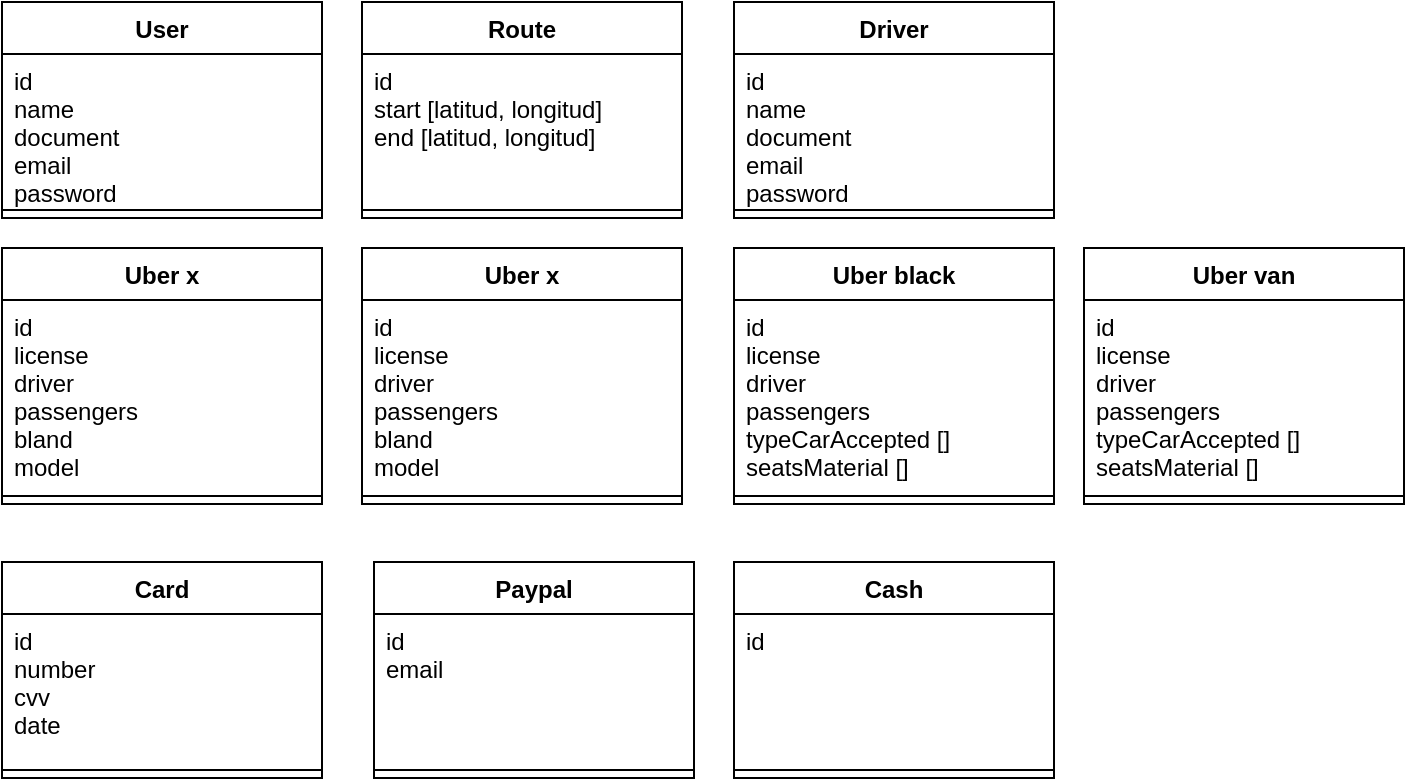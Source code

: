 <mxfile version="17.1.2" type="github" pages="3">
  <diagram id="g6jsP2fANJ_VSkBxAyUR" name="Page-1">
    <mxGraphModel dx="1038" dy="615" grid="1" gridSize="10" guides="1" tooltips="1" connect="1" arrows="1" fold="1" page="1" pageScale="1" pageWidth="827" pageHeight="1169" math="0" shadow="0">
      <root>
        <mxCell id="0" />
        <mxCell id="1" parent="0" />
        <mxCell id="Hm8uNRe0Ofmoa-1wEduN-1" value="User" style="swimlane;fontStyle=1;align=center;verticalAlign=top;childLayout=stackLayout;horizontal=1;startSize=26;horizontalStack=0;resizeParent=1;resizeParentMax=0;resizeLast=0;collapsible=1;marginBottom=0;" parent="1" vertex="1">
          <mxGeometry x="20" y="20" width="160" height="108" as="geometry" />
        </mxCell>
        <object label="id&#xa;name&#xa;document&#xa;email&#xa;password" id="Hm8uNRe0Ofmoa-1wEduN-2">
          <mxCell style="text;strokeColor=none;fillColor=none;align=left;verticalAlign=top;spacingLeft=4;spacingRight=4;overflow=hidden;rotatable=0;points=[[0,0.5],[1,0.5]];portConstraint=eastwest;" parent="Hm8uNRe0Ofmoa-1wEduN-1" vertex="1">
            <mxGeometry y="26" width="160" height="74" as="geometry" />
          </mxCell>
        </object>
        <mxCell id="Hm8uNRe0Ofmoa-1wEduN-3" value="" style="line;strokeWidth=1;fillColor=none;align=left;verticalAlign=middle;spacingTop=-1;spacingLeft=3;spacingRight=3;rotatable=0;labelPosition=right;points=[];portConstraint=eastwest;" parent="Hm8uNRe0Ofmoa-1wEduN-1" vertex="1">
          <mxGeometry y="100" width="160" height="8" as="geometry" />
        </mxCell>
        <mxCell id="Hm8uNRe0Ofmoa-1wEduN-5" value="Route" style="swimlane;fontStyle=1;align=center;verticalAlign=top;childLayout=stackLayout;horizontal=1;startSize=26;horizontalStack=0;resizeParent=1;resizeParentMax=0;resizeLast=0;collapsible=1;marginBottom=0;" parent="1" vertex="1">
          <mxGeometry x="200" y="20" width="160" height="108" as="geometry" />
        </mxCell>
        <object label="id&#xa;start [latitud, longitud]&#xa;end [latitud, longitud]" id="Hm8uNRe0Ofmoa-1wEduN-6">
          <mxCell style="text;strokeColor=none;fillColor=none;align=left;verticalAlign=top;spacingLeft=4;spacingRight=4;overflow=hidden;rotatable=0;points=[[0,0.5],[1,0.5]];portConstraint=eastwest;" parent="Hm8uNRe0Ofmoa-1wEduN-5" vertex="1">
            <mxGeometry y="26" width="160" height="74" as="geometry" />
          </mxCell>
        </object>
        <mxCell id="Hm8uNRe0Ofmoa-1wEduN-7" value="" style="line;strokeWidth=1;fillColor=none;align=left;verticalAlign=middle;spacingTop=-1;spacingLeft=3;spacingRight=3;rotatable=0;labelPosition=right;points=[];portConstraint=eastwest;" parent="Hm8uNRe0Ofmoa-1wEduN-5" vertex="1">
          <mxGeometry y="100" width="160" height="8" as="geometry" />
        </mxCell>
        <mxCell id="Hm8uNRe0Ofmoa-1wEduN-8" value="Driver" style="swimlane;fontStyle=1;align=center;verticalAlign=top;childLayout=stackLayout;horizontal=1;startSize=26;horizontalStack=0;resizeParent=1;resizeParentMax=0;resizeLast=0;collapsible=1;marginBottom=0;" parent="1" vertex="1">
          <mxGeometry x="386" y="20" width="160" height="108" as="geometry" />
        </mxCell>
        <object label="id&#xa;name&#xa;document&#xa;email&#xa;password" id="Hm8uNRe0Ofmoa-1wEduN-9">
          <mxCell style="text;strokeColor=none;fillColor=none;align=left;verticalAlign=top;spacingLeft=4;spacingRight=4;overflow=hidden;rotatable=0;points=[[0,0.5],[1,0.5]];portConstraint=eastwest;" parent="Hm8uNRe0Ofmoa-1wEduN-8" vertex="1">
            <mxGeometry y="26" width="160" height="74" as="geometry" />
          </mxCell>
        </object>
        <mxCell id="Hm8uNRe0Ofmoa-1wEduN-10" value="" style="line;strokeWidth=1;fillColor=none;align=left;verticalAlign=middle;spacingTop=-1;spacingLeft=3;spacingRight=3;rotatable=0;labelPosition=right;points=[];portConstraint=eastwest;" parent="Hm8uNRe0Ofmoa-1wEduN-8" vertex="1">
          <mxGeometry y="100" width="160" height="8" as="geometry" />
        </mxCell>
        <mxCell id="Hm8uNRe0Ofmoa-1wEduN-11" value="Uber x" style="swimlane;fontStyle=1;align=center;verticalAlign=top;childLayout=stackLayout;horizontal=1;startSize=26;horizontalStack=0;resizeParent=1;resizeParentMax=0;resizeLast=0;collapsible=1;marginBottom=0;" parent="1" vertex="1">
          <mxGeometry x="20" y="143" width="160" height="128" as="geometry" />
        </mxCell>
        <object label="id &#xa;license&#xa;driver&#xa;passengers&#xa;bland&#xa;model" id="Hm8uNRe0Ofmoa-1wEduN-12">
          <mxCell style="text;strokeColor=none;fillColor=none;align=left;verticalAlign=top;spacingLeft=4;spacingRight=4;overflow=hidden;rotatable=0;points=[[0,0.5],[1,0.5]];portConstraint=eastwest;" parent="Hm8uNRe0Ofmoa-1wEduN-11" vertex="1">
            <mxGeometry y="26" width="160" height="94" as="geometry" />
          </mxCell>
        </object>
        <mxCell id="Hm8uNRe0Ofmoa-1wEduN-13" value="" style="line;strokeWidth=1;fillColor=none;align=left;verticalAlign=middle;spacingTop=-1;spacingLeft=3;spacingRight=3;rotatable=0;labelPosition=right;points=[];portConstraint=eastwest;" parent="Hm8uNRe0Ofmoa-1wEduN-11" vertex="1">
          <mxGeometry y="120" width="160" height="8" as="geometry" />
        </mxCell>
        <mxCell id="Hm8uNRe0Ofmoa-1wEduN-14" value="Uber x" style="swimlane;fontStyle=1;align=center;verticalAlign=top;childLayout=stackLayout;horizontal=1;startSize=26;horizontalStack=0;resizeParent=1;resizeParentMax=0;resizeLast=0;collapsible=1;marginBottom=0;" parent="1" vertex="1">
          <mxGeometry x="200" y="143" width="160" height="128" as="geometry" />
        </mxCell>
        <object label="id &#xa;license&#xa;driver&#xa;passengers&#xa;bland&#xa;model" id="Hm8uNRe0Ofmoa-1wEduN-15">
          <mxCell style="text;strokeColor=none;fillColor=none;align=left;verticalAlign=top;spacingLeft=4;spacingRight=4;overflow=hidden;rotatable=0;points=[[0,0.5],[1,0.5]];portConstraint=eastwest;" parent="Hm8uNRe0Ofmoa-1wEduN-14" vertex="1">
            <mxGeometry y="26" width="160" height="94" as="geometry" />
          </mxCell>
        </object>
        <mxCell id="Hm8uNRe0Ofmoa-1wEduN-16" value="" style="line;strokeWidth=1;fillColor=none;align=left;verticalAlign=middle;spacingTop=-1;spacingLeft=3;spacingRight=3;rotatable=0;labelPosition=right;points=[];portConstraint=eastwest;" parent="Hm8uNRe0Ofmoa-1wEduN-14" vertex="1">
          <mxGeometry y="120" width="160" height="8" as="geometry" />
        </mxCell>
        <mxCell id="Hm8uNRe0Ofmoa-1wEduN-17" value="Uber black" style="swimlane;fontStyle=1;align=center;verticalAlign=top;childLayout=stackLayout;horizontal=1;startSize=26;horizontalStack=0;resizeParent=1;resizeParentMax=0;resizeLast=0;collapsible=1;marginBottom=0;" parent="1" vertex="1">
          <mxGeometry x="386" y="143" width="160" height="128" as="geometry" />
        </mxCell>
        <object label="id &#xa;license&#xa;driver&#xa;passengers&#xa;typeCarAccepted []&#xa;seatsMaterial []" id="Hm8uNRe0Ofmoa-1wEduN-18">
          <mxCell style="text;strokeColor=none;fillColor=none;align=left;verticalAlign=top;spacingLeft=4;spacingRight=4;overflow=hidden;rotatable=0;points=[[0,0.5],[1,0.5]];portConstraint=eastwest;" parent="Hm8uNRe0Ofmoa-1wEduN-17" vertex="1">
            <mxGeometry y="26" width="160" height="94" as="geometry" />
          </mxCell>
        </object>
        <mxCell id="Hm8uNRe0Ofmoa-1wEduN-19" value="" style="line;strokeWidth=1;fillColor=none;align=left;verticalAlign=middle;spacingTop=-1;spacingLeft=3;spacingRight=3;rotatable=0;labelPosition=right;points=[];portConstraint=eastwest;" parent="Hm8uNRe0Ofmoa-1wEduN-17" vertex="1">
          <mxGeometry y="120" width="160" height="8" as="geometry" />
        </mxCell>
        <mxCell id="Hm8uNRe0Ofmoa-1wEduN-20" value="Uber van" style="swimlane;fontStyle=1;align=center;verticalAlign=top;childLayout=stackLayout;horizontal=1;startSize=26;horizontalStack=0;resizeParent=1;resizeParentMax=0;resizeLast=0;collapsible=1;marginBottom=0;" parent="1" vertex="1">
          <mxGeometry x="561" y="143" width="160" height="128" as="geometry" />
        </mxCell>
        <object label="id &#xa;license&#xa;driver&#xa;passengers&#xa;typeCarAccepted []&#xa;seatsMaterial []" id="Hm8uNRe0Ofmoa-1wEduN-21">
          <mxCell style="text;strokeColor=none;fillColor=none;align=left;verticalAlign=top;spacingLeft=4;spacingRight=4;overflow=hidden;rotatable=0;points=[[0,0.5],[1,0.5]];portConstraint=eastwest;" parent="Hm8uNRe0Ofmoa-1wEduN-20" vertex="1">
            <mxGeometry y="26" width="160" height="94" as="geometry" />
          </mxCell>
        </object>
        <mxCell id="Hm8uNRe0Ofmoa-1wEduN-22" value="" style="line;strokeWidth=1;fillColor=none;align=left;verticalAlign=middle;spacingTop=-1;spacingLeft=3;spacingRight=3;rotatable=0;labelPosition=right;points=[];portConstraint=eastwest;" parent="Hm8uNRe0Ofmoa-1wEduN-20" vertex="1">
          <mxGeometry y="120" width="160" height="8" as="geometry" />
        </mxCell>
        <mxCell id="Hm8uNRe0Ofmoa-1wEduN-23" value="Card" style="swimlane;fontStyle=1;align=center;verticalAlign=top;childLayout=stackLayout;horizontal=1;startSize=26;horizontalStack=0;resizeParent=1;resizeParentMax=0;resizeLast=0;collapsible=1;marginBottom=0;" parent="1" vertex="1">
          <mxGeometry x="20" y="300" width="160" height="108" as="geometry" />
        </mxCell>
        <object label="id&#xa;number&#xa;cvv&#xa;date" id="Hm8uNRe0Ofmoa-1wEduN-24">
          <mxCell style="text;strokeColor=none;fillColor=none;align=left;verticalAlign=top;spacingLeft=4;spacingRight=4;overflow=hidden;rotatable=0;points=[[0,0.5],[1,0.5]];portConstraint=eastwest;" parent="Hm8uNRe0Ofmoa-1wEduN-23" vertex="1">
            <mxGeometry y="26" width="160" height="74" as="geometry" />
          </mxCell>
        </object>
        <mxCell id="Hm8uNRe0Ofmoa-1wEduN-25" value="" style="line;strokeWidth=1;fillColor=none;align=left;verticalAlign=middle;spacingTop=-1;spacingLeft=3;spacingRight=3;rotatable=0;labelPosition=right;points=[];portConstraint=eastwest;" parent="Hm8uNRe0Ofmoa-1wEduN-23" vertex="1">
          <mxGeometry y="100" width="160" height="8" as="geometry" />
        </mxCell>
        <mxCell id="Hm8uNRe0Ofmoa-1wEduN-27" value="Paypal" style="swimlane;fontStyle=1;align=center;verticalAlign=top;childLayout=stackLayout;horizontal=1;startSize=26;horizontalStack=0;resizeParent=1;resizeParentMax=0;resizeLast=0;collapsible=1;marginBottom=0;" parent="1" vertex="1">
          <mxGeometry x="206" y="300" width="160" height="108" as="geometry" />
        </mxCell>
        <object label="id&#xa;email" id="Hm8uNRe0Ofmoa-1wEduN-28">
          <mxCell style="text;strokeColor=none;fillColor=none;align=left;verticalAlign=top;spacingLeft=4;spacingRight=4;overflow=hidden;rotatable=0;points=[[0,0.5],[1,0.5]];portConstraint=eastwest;" parent="Hm8uNRe0Ofmoa-1wEduN-27" vertex="1">
            <mxGeometry y="26" width="160" height="74" as="geometry" />
          </mxCell>
        </object>
        <mxCell id="Hm8uNRe0Ofmoa-1wEduN-29" value="" style="line;strokeWidth=1;fillColor=none;align=left;verticalAlign=middle;spacingTop=-1;spacingLeft=3;spacingRight=3;rotatable=0;labelPosition=right;points=[];portConstraint=eastwest;" parent="Hm8uNRe0Ofmoa-1wEduN-27" vertex="1">
          <mxGeometry y="100" width="160" height="8" as="geometry" />
        </mxCell>
        <mxCell id="Hm8uNRe0Ofmoa-1wEduN-30" value="Cash" style="swimlane;fontStyle=1;align=center;verticalAlign=top;childLayout=stackLayout;horizontal=1;startSize=26;horizontalStack=0;resizeParent=1;resizeParentMax=0;resizeLast=0;collapsible=1;marginBottom=0;" parent="1" vertex="1">
          <mxGeometry x="386" y="300" width="160" height="108" as="geometry" />
        </mxCell>
        <object label="id" id="Hm8uNRe0Ofmoa-1wEduN-31">
          <mxCell style="text;strokeColor=none;fillColor=none;align=left;verticalAlign=top;spacingLeft=4;spacingRight=4;overflow=hidden;rotatable=0;points=[[0,0.5],[1,0.5]];portConstraint=eastwest;" parent="Hm8uNRe0Ofmoa-1wEduN-30" vertex="1">
            <mxGeometry y="26" width="160" height="74" as="geometry" />
          </mxCell>
        </object>
        <mxCell id="Hm8uNRe0Ofmoa-1wEduN-32" value="" style="line;strokeWidth=1;fillColor=none;align=left;verticalAlign=middle;spacingTop=-1;spacingLeft=3;spacingRight=3;rotatable=0;labelPosition=right;points=[];portConstraint=eastwest;" parent="Hm8uNRe0Ofmoa-1wEduN-30" vertex="1">
          <mxGeometry y="100" width="160" height="8" as="geometry" />
        </mxCell>
      </root>
    </mxGraphModel>
  </diagram>
  <diagram id="G-alaTa3-VPciDacD6ql" name="Page-2">
    <mxGraphModel dx="1038" dy="615" grid="1" gridSize="10" guides="1" tooltips="1" connect="1" arrows="1" fold="1" page="1" pageScale="1" pageWidth="827" pageHeight="1169" math="0" shadow="0">
      <root>
        <mxCell id="3gL-vqCLsnSrWJbsjZxb-0" />
        <mxCell id="3gL-vqCLsnSrWJbsjZxb-1" parent="3gL-vqCLsnSrWJbsjZxb-0" />
        <mxCell id="jlFyDFu950l_Zf1lbYaP-12" style="edgeStyle=orthogonalEdgeStyle;rounded=0;orthogonalLoop=1;jettySize=auto;html=1;entryX=0.25;entryY=1;entryDx=0;entryDy=0;endArrow=block;endFill=0;" edge="1" parent="3gL-vqCLsnSrWJbsjZxb-1" source="jlFyDFu950l_Zf1lbYaP-0" target="jlFyDFu950l_Zf1lbYaP-6">
          <mxGeometry relative="1" as="geometry" />
        </mxCell>
        <mxCell id="jlFyDFu950l_Zf1lbYaP-0" value="User" style="swimlane;fontStyle=1;align=center;verticalAlign=top;childLayout=stackLayout;horizontal=1;startSize=26;horizontalStack=0;resizeParent=1;resizeParentMax=0;resizeLast=0;collapsible=1;marginBottom=0;" vertex="1" parent="3gL-vqCLsnSrWJbsjZxb-1">
          <mxGeometry x="30" y="160" width="160" height="34" as="geometry" />
        </mxCell>
        <mxCell id="jlFyDFu950l_Zf1lbYaP-2" value="" style="line;strokeWidth=1;fillColor=none;align=left;verticalAlign=middle;spacingTop=-1;spacingLeft=3;spacingRight=3;rotatable=0;labelPosition=right;points=[];portConstraint=eastwest;" vertex="1" parent="jlFyDFu950l_Zf1lbYaP-0">
          <mxGeometry y="26" width="160" height="8" as="geometry" />
        </mxCell>
        <mxCell id="jlFyDFu950l_Zf1lbYaP-15" style="edgeStyle=orthogonalEdgeStyle;rounded=0;orthogonalLoop=1;jettySize=auto;html=1;entryX=0.75;entryY=1;entryDx=0;entryDy=0;endArrow=block;endFill=0;" edge="1" parent="3gL-vqCLsnSrWJbsjZxb-1" source="jlFyDFu950l_Zf1lbYaP-3" target="jlFyDFu950l_Zf1lbYaP-6">
          <mxGeometry relative="1" as="geometry" />
        </mxCell>
        <mxCell id="jlFyDFu950l_Zf1lbYaP-3" value="Driver" style="swimlane;fontStyle=1;align=center;verticalAlign=top;childLayout=stackLayout;horizontal=1;startSize=26;horizontalStack=0;resizeParent=1;resizeParentMax=0;resizeLast=0;collapsible=1;marginBottom=0;" vertex="1" parent="3gL-vqCLsnSrWJbsjZxb-1">
          <mxGeometry x="254" y="159" width="160" height="34" as="geometry" />
        </mxCell>
        <mxCell id="jlFyDFu950l_Zf1lbYaP-5" value="" style="line;strokeWidth=1;fillColor=none;align=left;verticalAlign=middle;spacingTop=-1;spacingLeft=3;spacingRight=3;rotatable=0;labelPosition=right;points=[];portConstraint=eastwest;" vertex="1" parent="jlFyDFu950l_Zf1lbYaP-3">
          <mxGeometry y="26" width="160" height="8" as="geometry" />
        </mxCell>
        <mxCell id="jlFyDFu950l_Zf1lbYaP-6" value="Account" style="swimlane;fontStyle=1;align=center;verticalAlign=top;childLayout=stackLayout;horizontal=1;startSize=26;horizontalStack=0;resizeParent=1;resizeParentMax=0;resizeLast=0;collapsible=1;marginBottom=0;" vertex="1" parent="3gL-vqCLsnSrWJbsjZxb-1">
          <mxGeometry x="140" y="10" width="160" height="108" as="geometry" />
        </mxCell>
        <object label="id&#xa;name&#xa;document&#xa;email&#xa;password" id="jlFyDFu950l_Zf1lbYaP-7">
          <mxCell style="text;strokeColor=none;fillColor=none;align=left;verticalAlign=top;spacingLeft=4;spacingRight=4;overflow=hidden;rotatable=0;points=[[0,0.5],[1,0.5]];portConstraint=eastwest;" vertex="1" parent="jlFyDFu950l_Zf1lbYaP-6">
            <mxGeometry y="26" width="160" height="74" as="geometry" />
          </mxCell>
        </object>
        <mxCell id="jlFyDFu950l_Zf1lbYaP-8" value="" style="line;strokeWidth=1;fillColor=none;align=left;verticalAlign=middle;spacingTop=-1;spacingLeft=3;spacingRight=3;rotatable=0;labelPosition=right;points=[];portConstraint=eastwest;" vertex="1" parent="jlFyDFu950l_Zf1lbYaP-6">
          <mxGeometry y="100" width="160" height="8" as="geometry" />
        </mxCell>
        <mxCell id="Q5akasUsmYSl2OE7EbDB-12" style="edgeStyle=orthogonalEdgeStyle;rounded=0;orthogonalLoop=1;jettySize=auto;html=1;endArrow=block;endFill=0;entryX=0.25;entryY=1;entryDx=0;entryDy=0;" edge="1" parent="3gL-vqCLsnSrWJbsjZxb-1" source="Q5akasUsmYSl2OE7EbDB-0" target="Q5akasUsmYSl2OE7EbDB-9">
          <mxGeometry relative="1" as="geometry">
            <mxPoint x="190" y="410" as="targetPoint" />
            <Array as="points">
              <mxPoint x="110" y="430" />
              <mxPoint x="256" y="430" />
            </Array>
          </mxGeometry>
        </mxCell>
        <mxCell id="Q5akasUsmYSl2OE7EbDB-0" value="Card" style="swimlane;fontStyle=1;align=center;verticalAlign=top;childLayout=stackLayout;horizontal=1;startSize=26;horizontalStack=0;resizeParent=1;resizeParentMax=0;resizeLast=0;collapsible=1;marginBottom=0;" vertex="1" parent="3gL-vqCLsnSrWJbsjZxb-1">
          <mxGeometry x="30" y="460" width="160" height="108" as="geometry" />
        </mxCell>
        <object label="number&#xa;cvv&#xa;date" id="Q5akasUsmYSl2OE7EbDB-1">
          <mxCell style="text;strokeColor=none;fillColor=none;align=left;verticalAlign=top;spacingLeft=4;spacingRight=4;overflow=hidden;rotatable=0;points=[[0,0.5],[1,0.5]];portConstraint=eastwest;" vertex="1" parent="Q5akasUsmYSl2OE7EbDB-0">
            <mxGeometry y="26" width="160" height="74" as="geometry" />
          </mxCell>
        </object>
        <mxCell id="Q5akasUsmYSl2OE7EbDB-2" value="" style="line;strokeWidth=1;fillColor=none;align=left;verticalAlign=middle;spacingTop=-1;spacingLeft=3;spacingRight=3;rotatable=0;labelPosition=right;points=[];portConstraint=eastwest;" vertex="1" parent="Q5akasUsmYSl2OE7EbDB-0">
          <mxGeometry y="100" width="160" height="8" as="geometry" />
        </mxCell>
        <mxCell id="Q5akasUsmYSl2OE7EbDB-13" style="edgeStyle=orthogonalEdgeStyle;rounded=0;orthogonalLoop=1;jettySize=auto;html=1;entryX=0.5;entryY=1;entryDx=0;entryDy=0;endArrow=block;endFill=0;" edge="1" parent="3gL-vqCLsnSrWJbsjZxb-1" source="Q5akasUsmYSl2OE7EbDB-3" target="Q5akasUsmYSl2OE7EbDB-9">
          <mxGeometry relative="1" as="geometry" />
        </mxCell>
        <mxCell id="Q5akasUsmYSl2OE7EbDB-3" value="Paypal" style="swimlane;fontStyle=1;align=center;verticalAlign=top;childLayout=stackLayout;horizontal=1;startSize=26;horizontalStack=0;resizeParent=1;resizeParentMax=0;resizeLast=0;collapsible=1;marginBottom=0;" vertex="1" parent="3gL-vqCLsnSrWJbsjZxb-1">
          <mxGeometry x="216" y="460" width="160" height="108" as="geometry" />
        </mxCell>
        <object label="&#xa;email" id="Q5akasUsmYSl2OE7EbDB-4">
          <mxCell style="text;strokeColor=none;fillColor=none;align=left;verticalAlign=top;spacingLeft=4;spacingRight=4;overflow=hidden;rotatable=0;points=[[0,0.5],[1,0.5]];portConstraint=eastwest;" vertex="1" parent="Q5akasUsmYSl2OE7EbDB-3">
            <mxGeometry y="26" width="160" height="74" as="geometry" />
          </mxCell>
        </object>
        <mxCell id="Q5akasUsmYSl2OE7EbDB-5" value="" style="line;strokeWidth=1;fillColor=none;align=left;verticalAlign=middle;spacingTop=-1;spacingLeft=3;spacingRight=3;rotatable=0;labelPosition=right;points=[];portConstraint=eastwest;" vertex="1" parent="Q5akasUsmYSl2OE7EbDB-3">
          <mxGeometry y="100" width="160" height="8" as="geometry" />
        </mxCell>
        <mxCell id="Q5akasUsmYSl2OE7EbDB-14" style="edgeStyle=orthogonalEdgeStyle;rounded=0;orthogonalLoop=1;jettySize=auto;html=1;entryX=0.75;entryY=1;entryDx=0;entryDy=0;endArrow=block;endFill=0;" edge="1" parent="3gL-vqCLsnSrWJbsjZxb-1" source="Q5akasUsmYSl2OE7EbDB-6" target="Q5akasUsmYSl2OE7EbDB-9">
          <mxGeometry relative="1" as="geometry">
            <Array as="points">
              <mxPoint x="476" y="430" />
              <mxPoint x="336" y="430" />
            </Array>
          </mxGeometry>
        </mxCell>
        <mxCell id="Q5akasUsmYSl2OE7EbDB-6" value="Cash" style="swimlane;fontStyle=1;align=center;verticalAlign=top;childLayout=stackLayout;horizontal=1;startSize=26;horizontalStack=0;resizeParent=1;resizeParentMax=0;resizeLast=0;collapsible=1;marginBottom=0;" vertex="1" parent="3gL-vqCLsnSrWJbsjZxb-1">
          <mxGeometry x="396" y="460" width="160" height="34" as="geometry" />
        </mxCell>
        <mxCell id="Q5akasUsmYSl2OE7EbDB-8" value="" style="line;strokeWidth=1;fillColor=none;align=left;verticalAlign=middle;spacingTop=-1;spacingLeft=3;spacingRight=3;rotatable=0;labelPosition=right;points=[];portConstraint=eastwest;" vertex="1" parent="Q5akasUsmYSl2OE7EbDB-6">
          <mxGeometry y="26" width="160" height="8" as="geometry" />
        </mxCell>
        <mxCell id="Q5akasUsmYSl2OE7EbDB-9" value="Payments" style="swimlane;fontStyle=1;align=center;verticalAlign=top;childLayout=stackLayout;horizontal=1;startSize=26;horizontalStack=0;resizeParent=1;resizeParentMax=0;resizeLast=0;collapsible=1;marginBottom=0;" vertex="1" parent="3gL-vqCLsnSrWJbsjZxb-1">
          <mxGeometry x="216" y="300" width="160" height="108" as="geometry" />
        </mxCell>
        <object label="id" id="Q5akasUsmYSl2OE7EbDB-10">
          <mxCell style="text;strokeColor=none;fillColor=none;align=left;verticalAlign=top;spacingLeft=4;spacingRight=4;overflow=hidden;rotatable=0;points=[[0,0.5],[1,0.5]];portConstraint=eastwest;" vertex="1" parent="Q5akasUsmYSl2OE7EbDB-9">
            <mxGeometry y="26" width="160" height="74" as="geometry" />
          </mxCell>
        </object>
        <mxCell id="Q5akasUsmYSl2OE7EbDB-11" value="" style="line;strokeWidth=1;fillColor=none;align=left;verticalAlign=middle;spacingTop=-1;spacingLeft=3;spacingRight=3;rotatable=0;labelPosition=right;points=[];portConstraint=eastwest;" vertex="1" parent="Q5akasUsmYSl2OE7EbDB-9">
          <mxGeometry y="100" width="160" height="8" as="geometry" />
        </mxCell>
      </root>
    </mxGraphModel>
  </diagram>
  <diagram id="XYINCx4rhMRBKqefyqzY" name="Page-3">
    <mxGraphModel dx="1038" dy="615" grid="1" gridSize="10" guides="1" tooltips="1" connect="1" arrows="1" fold="1" page="1" pageScale="1" pageWidth="827" pageHeight="1169" math="0" shadow="0">
      <root>
        <mxCell id="GdPVY3BFRuzZmXJmFQqz-0" />
        <mxCell id="GdPVY3BFRuzZmXJmFQqz-1" parent="GdPVY3BFRuzZmXJmFQqz-0" />
        <mxCell id="mUAJckwk25I01PUC_eNI-18" style="edgeStyle=orthogonalEdgeStyle;rounded=0;orthogonalLoop=1;jettySize=auto;html=1;entryX=0.25;entryY=1;entryDx=0;entryDy=0;endArrow=block;endFill=0;" edge="1" parent="GdPVY3BFRuzZmXJmFQqz-1" source="mUAJckwk25I01PUC_eNI-0" target="mUAJckwk25I01PUC_eNI-12">
          <mxGeometry relative="1" as="geometry">
            <Array as="points">
              <mxPoint x="160" y="180" />
              <mxPoint x="374" y="180" />
            </Array>
          </mxGeometry>
        </mxCell>
        <mxCell id="mUAJckwk25I01PUC_eNI-0" value="Uber x" style="swimlane;fontStyle=1;align=center;verticalAlign=top;childLayout=stackLayout;horizontal=1;startSize=26;horizontalStack=0;resizeParent=1;resizeParentMax=0;resizeLast=0;collapsible=1;marginBottom=0;" vertex="1" parent="GdPVY3BFRuzZmXJmFQqz-1">
          <mxGeometry x="63" y="270" width="160" height="128" as="geometry" />
        </mxCell>
        <object label="bland&#xa;model" id="mUAJckwk25I01PUC_eNI-1">
          <mxCell style="text;strokeColor=none;fillColor=none;align=left;verticalAlign=top;spacingLeft=4;spacingRight=4;overflow=hidden;rotatable=0;points=[[0,0.5],[1,0.5]];portConstraint=eastwest;" vertex="1" parent="mUAJckwk25I01PUC_eNI-0">
            <mxGeometry y="26" width="160" height="94" as="geometry" />
          </mxCell>
        </object>
        <mxCell id="mUAJckwk25I01PUC_eNI-2" value="" style="line;strokeWidth=1;fillColor=none;align=left;verticalAlign=middle;spacingTop=-1;spacingLeft=3;spacingRight=3;rotatable=0;labelPosition=right;points=[];portConstraint=eastwest;" vertex="1" parent="mUAJckwk25I01PUC_eNI-0">
          <mxGeometry y="120" width="160" height="8" as="geometry" />
        </mxCell>
        <mxCell id="mUAJckwk25I01PUC_eNI-15" style="edgeStyle=orthogonalEdgeStyle;rounded=0;orthogonalLoop=1;jettySize=auto;html=1;endArrow=block;endFill=0;" edge="1" parent="GdPVY3BFRuzZmXJmFQqz-1" source="mUAJckwk25I01PUC_eNI-3">
          <mxGeometry relative="1" as="geometry">
            <mxPoint x="400" y="150" as="targetPoint" />
          </mxGeometry>
        </mxCell>
        <mxCell id="mUAJckwk25I01PUC_eNI-3" value="Uber x" style="swimlane;fontStyle=1;align=center;verticalAlign=top;childLayout=stackLayout;horizontal=1;startSize=26;horizontalStack=0;resizeParent=1;resizeParentMax=0;resizeLast=0;collapsible=1;marginBottom=0;" vertex="1" parent="GdPVY3BFRuzZmXJmFQqz-1">
          <mxGeometry x="243" y="270" width="160" height="128" as="geometry" />
        </mxCell>
        <object label="bland&#xa;model" id="mUAJckwk25I01PUC_eNI-4">
          <mxCell style="text;strokeColor=none;fillColor=none;align=left;verticalAlign=top;spacingLeft=4;spacingRight=4;overflow=hidden;rotatable=0;points=[[0,0.5],[1,0.5]];portConstraint=eastwest;" vertex="1" parent="mUAJckwk25I01PUC_eNI-3">
            <mxGeometry y="26" width="160" height="94" as="geometry" />
          </mxCell>
        </object>
        <mxCell id="mUAJckwk25I01PUC_eNI-5" value="" style="line;strokeWidth=1;fillColor=none;align=left;verticalAlign=middle;spacingTop=-1;spacingLeft=3;spacingRight=3;rotatable=0;labelPosition=right;points=[];portConstraint=eastwest;" vertex="1" parent="mUAJckwk25I01PUC_eNI-3">
          <mxGeometry y="120" width="160" height="8" as="geometry" />
        </mxCell>
        <mxCell id="mUAJckwk25I01PUC_eNI-16" style="edgeStyle=orthogonalEdgeStyle;rounded=0;orthogonalLoop=1;jettySize=auto;html=1;endArrow=block;endFill=0;" edge="1" parent="GdPVY3BFRuzZmXJmFQqz-1" source="mUAJckwk25I01PUC_eNI-6">
          <mxGeometry relative="1" as="geometry">
            <mxPoint x="430" y="150" as="targetPoint" />
          </mxGeometry>
        </mxCell>
        <mxCell id="mUAJckwk25I01PUC_eNI-6" value="Uber black" style="swimlane;fontStyle=1;align=center;verticalAlign=top;childLayout=stackLayout;horizontal=1;startSize=26;horizontalStack=0;resizeParent=1;resizeParentMax=0;resizeLast=0;collapsible=1;marginBottom=0;" vertex="1" parent="GdPVY3BFRuzZmXJmFQqz-1">
          <mxGeometry x="429" y="270" width="160" height="128" as="geometry" />
        </mxCell>
        <object label="typeCarAccepted []&#xa;seatsMaterial []" id="mUAJckwk25I01PUC_eNI-7">
          <mxCell style="text;strokeColor=none;fillColor=none;align=left;verticalAlign=top;spacingLeft=4;spacingRight=4;overflow=hidden;rotatable=0;points=[[0,0.5],[1,0.5]];portConstraint=eastwest;" vertex="1" parent="mUAJckwk25I01PUC_eNI-6">
            <mxGeometry y="26" width="160" height="94" as="geometry" />
          </mxCell>
        </object>
        <mxCell id="mUAJckwk25I01PUC_eNI-8" value="" style="line;strokeWidth=1;fillColor=none;align=left;verticalAlign=middle;spacingTop=-1;spacingLeft=3;spacingRight=3;rotatable=0;labelPosition=right;points=[];portConstraint=eastwest;" vertex="1" parent="mUAJckwk25I01PUC_eNI-6">
          <mxGeometry y="120" width="160" height="8" as="geometry" />
        </mxCell>
        <mxCell id="mUAJckwk25I01PUC_eNI-17" style="edgeStyle=orthogonalEdgeStyle;rounded=0;orthogonalLoop=1;jettySize=auto;html=1;endArrow=block;endFill=0;" edge="1" parent="GdPVY3BFRuzZmXJmFQqz-1" source="mUAJckwk25I01PUC_eNI-9">
          <mxGeometry relative="1" as="geometry">
            <mxPoint x="460" y="150" as="targetPoint" />
            <Array as="points">
              <mxPoint x="640" y="190" />
              <mxPoint x="460" y="190" />
            </Array>
          </mxGeometry>
        </mxCell>
        <mxCell id="mUAJckwk25I01PUC_eNI-9" value="Uber van" style="swimlane;fontStyle=1;align=center;verticalAlign=top;childLayout=stackLayout;horizontal=1;startSize=26;horizontalStack=0;resizeParent=1;resizeParentMax=0;resizeLast=0;collapsible=1;marginBottom=0;" vertex="1" parent="GdPVY3BFRuzZmXJmFQqz-1">
          <mxGeometry x="604" y="270" width="160" height="128" as="geometry" />
        </mxCell>
        <object label="typeCarAccepted []&#xa;seatsMaterial []" id="mUAJckwk25I01PUC_eNI-10">
          <mxCell style="text;strokeColor=none;fillColor=none;align=left;verticalAlign=top;spacingLeft=4;spacingRight=4;overflow=hidden;rotatable=0;points=[[0,0.5],[1,0.5]];portConstraint=eastwest;" vertex="1" parent="mUAJckwk25I01PUC_eNI-9">
            <mxGeometry y="26" width="160" height="94" as="geometry" />
          </mxCell>
        </object>
        <mxCell id="mUAJckwk25I01PUC_eNI-11" value="" style="line;strokeWidth=1;fillColor=none;align=left;verticalAlign=middle;spacingTop=-1;spacingLeft=3;spacingRight=3;rotatable=0;labelPosition=right;points=[];portConstraint=eastwest;" vertex="1" parent="mUAJckwk25I01PUC_eNI-9">
          <mxGeometry y="120" width="160" height="8" as="geometry" />
        </mxCell>
        <mxCell id="mUAJckwk25I01PUC_eNI-12" value="Car" style="swimlane;fontStyle=1;align=center;verticalAlign=top;childLayout=stackLayout;horizontal=1;startSize=26;horizontalStack=0;resizeParent=1;resizeParentMax=0;resizeLast=0;collapsible=1;marginBottom=0;" vertex="1" parent="GdPVY3BFRuzZmXJmFQqz-1">
          <mxGeometry x="334" y="20" width="160" height="128" as="geometry" />
        </mxCell>
        <object label="id &#xa;license&#xa;driver&#xa;passengers&#xa;" id="mUAJckwk25I01PUC_eNI-13">
          <mxCell style="text;strokeColor=none;fillColor=none;align=left;verticalAlign=top;spacingLeft=4;spacingRight=4;overflow=hidden;rotatable=0;points=[[0,0.5],[1,0.5]];portConstraint=eastwest;" vertex="1" parent="mUAJckwk25I01PUC_eNI-12">
            <mxGeometry y="26" width="160" height="94" as="geometry" />
          </mxCell>
        </object>
        <mxCell id="mUAJckwk25I01PUC_eNI-14" value="" style="line;strokeWidth=1;fillColor=none;align=left;verticalAlign=middle;spacingTop=-1;spacingLeft=3;spacingRight=3;rotatable=0;labelPosition=right;points=[];portConstraint=eastwest;" vertex="1" parent="mUAJckwk25I01PUC_eNI-12">
          <mxGeometry y="120" width="160" height="8" as="geometry" />
        </mxCell>
      </root>
    </mxGraphModel>
  </diagram>
</mxfile>
